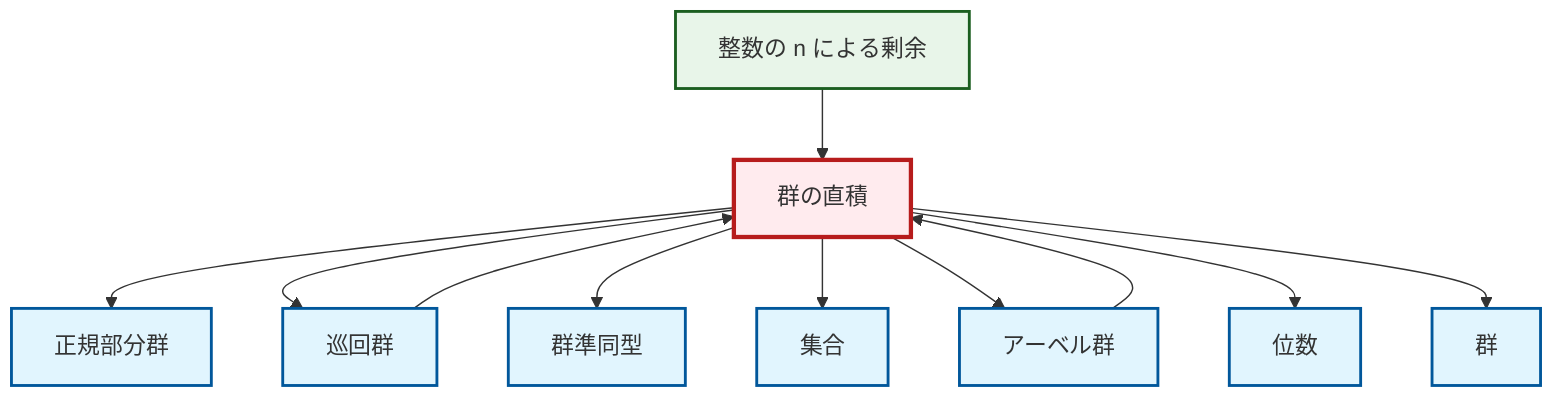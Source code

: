 graph TD
    classDef definition fill:#e1f5fe,stroke:#01579b,stroke-width:2px
    classDef theorem fill:#f3e5f5,stroke:#4a148c,stroke-width:2px
    classDef axiom fill:#fff3e0,stroke:#e65100,stroke-width:2px
    classDef example fill:#e8f5e9,stroke:#1b5e20,stroke-width:2px
    classDef current fill:#ffebee,stroke:#b71c1c,stroke-width:3px
    def-group["群"]:::definition
    def-direct-product["群の直積"]:::definition
    def-homomorphism["群準同型"]:::definition
    def-abelian-group["アーベル群"]:::definition
    def-set["集合"]:::definition
    ex-quotient-integers-mod-n["整数の n による剰余"]:::example
    def-normal-subgroup["正規部分群"]:::definition
    def-cyclic-group["巡回群"]:::definition
    def-order["位数"]:::definition
    def-direct-product --> def-normal-subgroup
    ex-quotient-integers-mod-n --> def-direct-product
    def-cyclic-group --> def-direct-product
    def-direct-product --> def-cyclic-group
    def-direct-product --> def-homomorphism
    def-direct-product --> def-set
    def-abelian-group --> def-direct-product
    def-direct-product --> def-abelian-group
    def-direct-product --> def-order
    def-direct-product --> def-group
    class def-direct-product current